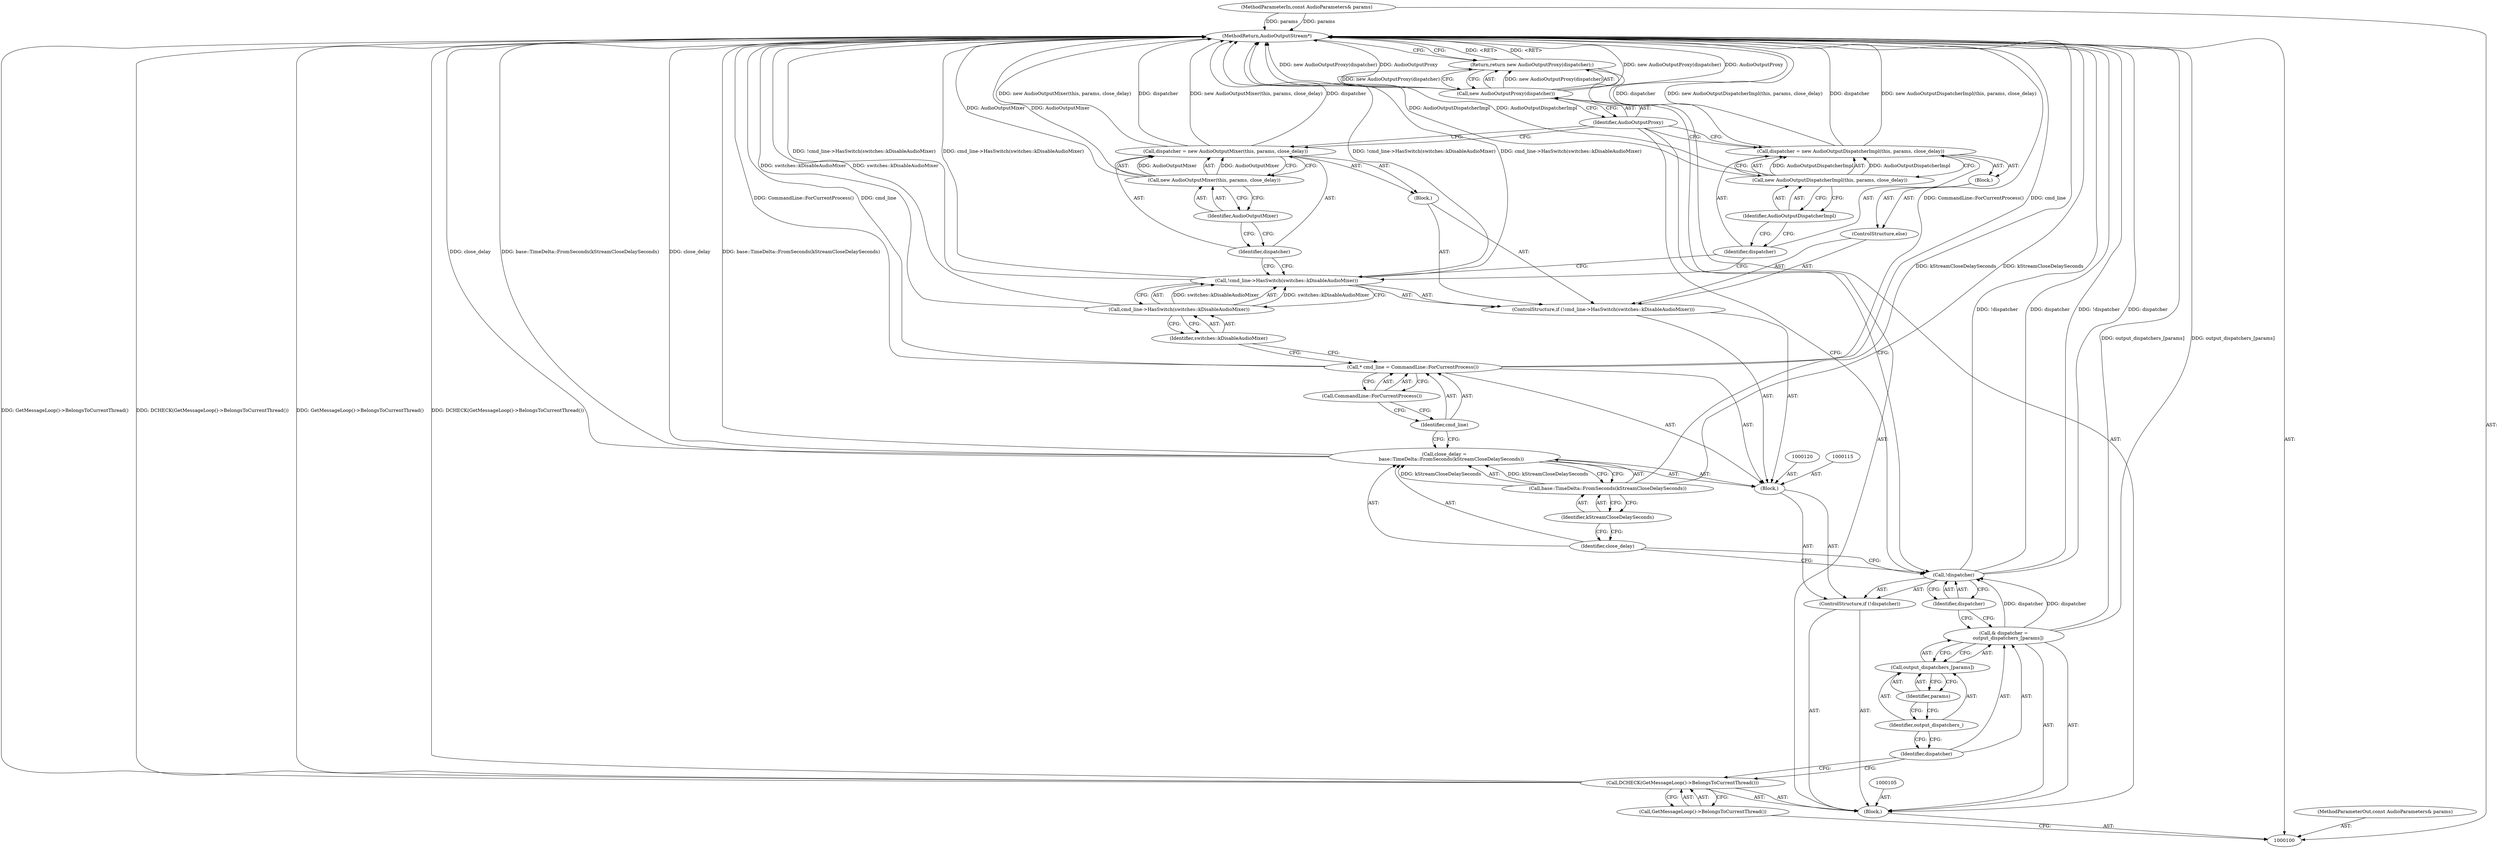 digraph "1_Chrome_87190165c55bcf3eecd8824dd8d083f5e3236552" {
"1000142" [label="(MethodReturn,AudioOutputStream*)"];
"1000121" [label="(Call,* cmd_line = CommandLine::ForCurrentProcess())"];
"1000122" [label="(Identifier,cmd_line)"];
"1000123" [label="(Call,CommandLine::ForCurrentProcess())"];
"1000114" [label="(Block,)"];
"1000127" [label="(Identifier,switches::kDisableAudioMixer)"];
"1000124" [label="(ControlStructure,if (!cmd_line->HasSwitch(switches::kDisableAudioMixer)))"];
"1000128" [label="(Block,)"];
"1000125" [label="(Call,!cmd_line->HasSwitch(switches::kDisableAudioMixer))"];
"1000126" [label="(Call,cmd_line->HasSwitch(switches::kDisableAudioMixer))"];
"1000131" [label="(Call,new AudioOutputMixer(this, params, close_delay))"];
"1000132" [label="(Identifier,AudioOutputMixer)"];
"1000129" [label="(Call,dispatcher = new AudioOutputMixer(this, params, close_delay))"];
"1000130" [label="(Identifier,dispatcher)"];
"1000133" [label="(ControlStructure,else)"];
"1000134" [label="(Block,)"];
"1000137" [label="(Call,new AudioOutputDispatcherImpl(this, params, close_delay))"];
"1000138" [label="(Identifier,AudioOutputDispatcherImpl)"];
"1000135" [label="(Call,dispatcher = new AudioOutputDispatcherImpl(this, params, close_delay))"];
"1000136" [label="(Identifier,dispatcher)"];
"1000102" [label="(Block,)"];
"1000101" [label="(MethodParameterIn,const AudioParameters& params)"];
"1000187" [label="(MethodParameterOut,const AudioParameters& params)"];
"1000141" [label="(Identifier,AudioOutputProxy)"];
"1000139" [label="(Return,return new AudioOutputProxy(dispatcher);)"];
"1000140" [label="(Call,new AudioOutputProxy(dispatcher))"];
"1000103" [label="(Call,DCHECK(GetMessageLoop()->BelongsToCurrentThread()))"];
"1000104" [label="(Call,GetMessageLoop()->BelongsToCurrentThread())"];
"1000106" [label="(Call,& dispatcher =\n      output_dispatchers_[params])"];
"1000107" [label="(Identifier,dispatcher)"];
"1000110" [label="(Identifier,params)"];
"1000108" [label="(Call,output_dispatchers_[params])"];
"1000109" [label="(Identifier,output_dispatchers_)"];
"1000111" [label="(ControlStructure,if (!dispatcher))"];
"1000112" [label="(Call,!dispatcher)"];
"1000113" [label="(Identifier,dispatcher)"];
"1000116" [label="(Call,close_delay =\n         base::TimeDelta::FromSeconds(kStreamCloseDelaySeconds))"];
"1000117" [label="(Identifier,close_delay)"];
"1000119" [label="(Identifier,kStreamCloseDelaySeconds)"];
"1000118" [label="(Call,base::TimeDelta::FromSeconds(kStreamCloseDelaySeconds))"];
"1000142" -> "1000100"  [label="AST: "];
"1000142" -> "1000139"  [label="CFG: "];
"1000139" -> "1000142"  [label="DDG: <RET>"];
"1000116" -> "1000142"  [label="DDG: close_delay"];
"1000116" -> "1000142"  [label="DDG: base::TimeDelta::FromSeconds(kStreamCloseDelaySeconds)"];
"1000125" -> "1000142"  [label="DDG: !cmd_line->HasSwitch(switches::kDisableAudioMixer)"];
"1000125" -> "1000142"  [label="DDG: cmd_line->HasSwitch(switches::kDisableAudioMixer)"];
"1000106" -> "1000142"  [label="DDG: output_dispatchers_[params]"];
"1000103" -> "1000142"  [label="DDG: GetMessageLoop()->BelongsToCurrentThread()"];
"1000103" -> "1000142"  [label="DDG: DCHECK(GetMessageLoop()->BelongsToCurrentThread())"];
"1000140" -> "1000142"  [label="DDG: new AudioOutputProxy(dispatcher)"];
"1000140" -> "1000142"  [label="DDG: AudioOutputProxy"];
"1000126" -> "1000142"  [label="DDG: switches::kDisableAudioMixer"];
"1000112" -> "1000142"  [label="DDG: !dispatcher"];
"1000112" -> "1000142"  [label="DDG: dispatcher"];
"1000137" -> "1000142"  [label="DDG: AudioOutputDispatcherImpl"];
"1000118" -> "1000142"  [label="DDG: kStreamCloseDelaySeconds"];
"1000129" -> "1000142"  [label="DDG: new AudioOutputMixer(this, params, close_delay)"];
"1000129" -> "1000142"  [label="DDG: dispatcher"];
"1000121" -> "1000142"  [label="DDG: CommandLine::ForCurrentProcess()"];
"1000121" -> "1000142"  [label="DDG: cmd_line"];
"1000131" -> "1000142"  [label="DDG: AudioOutputMixer"];
"1000101" -> "1000142"  [label="DDG: params"];
"1000135" -> "1000142"  [label="DDG: dispatcher"];
"1000135" -> "1000142"  [label="DDG: new AudioOutputDispatcherImpl(this, params, close_delay)"];
"1000121" -> "1000114"  [label="AST: "];
"1000121" -> "1000123"  [label="CFG: "];
"1000122" -> "1000121"  [label="AST: "];
"1000123" -> "1000121"  [label="AST: "];
"1000127" -> "1000121"  [label="CFG: "];
"1000121" -> "1000142"  [label="DDG: CommandLine::ForCurrentProcess()"];
"1000121" -> "1000142"  [label="DDG: cmd_line"];
"1000122" -> "1000121"  [label="AST: "];
"1000122" -> "1000116"  [label="CFG: "];
"1000123" -> "1000122"  [label="CFG: "];
"1000123" -> "1000121"  [label="AST: "];
"1000123" -> "1000122"  [label="CFG: "];
"1000121" -> "1000123"  [label="CFG: "];
"1000114" -> "1000111"  [label="AST: "];
"1000115" -> "1000114"  [label="AST: "];
"1000116" -> "1000114"  [label="AST: "];
"1000120" -> "1000114"  [label="AST: "];
"1000121" -> "1000114"  [label="AST: "];
"1000124" -> "1000114"  [label="AST: "];
"1000127" -> "1000126"  [label="AST: "];
"1000127" -> "1000121"  [label="CFG: "];
"1000126" -> "1000127"  [label="CFG: "];
"1000124" -> "1000114"  [label="AST: "];
"1000125" -> "1000124"  [label="AST: "];
"1000128" -> "1000124"  [label="AST: "];
"1000133" -> "1000124"  [label="AST: "];
"1000128" -> "1000124"  [label="AST: "];
"1000129" -> "1000128"  [label="AST: "];
"1000125" -> "1000124"  [label="AST: "];
"1000125" -> "1000126"  [label="CFG: "];
"1000126" -> "1000125"  [label="AST: "];
"1000130" -> "1000125"  [label="CFG: "];
"1000136" -> "1000125"  [label="CFG: "];
"1000125" -> "1000142"  [label="DDG: !cmd_line->HasSwitch(switches::kDisableAudioMixer)"];
"1000125" -> "1000142"  [label="DDG: cmd_line->HasSwitch(switches::kDisableAudioMixer)"];
"1000126" -> "1000125"  [label="DDG: switches::kDisableAudioMixer"];
"1000126" -> "1000125"  [label="AST: "];
"1000126" -> "1000127"  [label="CFG: "];
"1000127" -> "1000126"  [label="AST: "];
"1000125" -> "1000126"  [label="CFG: "];
"1000126" -> "1000142"  [label="DDG: switches::kDisableAudioMixer"];
"1000126" -> "1000125"  [label="DDG: switches::kDisableAudioMixer"];
"1000131" -> "1000129"  [label="AST: "];
"1000131" -> "1000132"  [label="CFG: "];
"1000132" -> "1000131"  [label="AST: "];
"1000129" -> "1000131"  [label="CFG: "];
"1000131" -> "1000142"  [label="DDG: AudioOutputMixer"];
"1000131" -> "1000129"  [label="DDG: AudioOutputMixer"];
"1000132" -> "1000131"  [label="AST: "];
"1000132" -> "1000130"  [label="CFG: "];
"1000131" -> "1000132"  [label="CFG: "];
"1000129" -> "1000128"  [label="AST: "];
"1000129" -> "1000131"  [label="CFG: "];
"1000130" -> "1000129"  [label="AST: "];
"1000131" -> "1000129"  [label="AST: "];
"1000141" -> "1000129"  [label="CFG: "];
"1000129" -> "1000142"  [label="DDG: new AudioOutputMixer(this, params, close_delay)"];
"1000129" -> "1000142"  [label="DDG: dispatcher"];
"1000131" -> "1000129"  [label="DDG: AudioOutputMixer"];
"1000130" -> "1000129"  [label="AST: "];
"1000130" -> "1000125"  [label="CFG: "];
"1000132" -> "1000130"  [label="CFG: "];
"1000133" -> "1000124"  [label="AST: "];
"1000134" -> "1000133"  [label="AST: "];
"1000134" -> "1000133"  [label="AST: "];
"1000135" -> "1000134"  [label="AST: "];
"1000137" -> "1000135"  [label="AST: "];
"1000137" -> "1000138"  [label="CFG: "];
"1000138" -> "1000137"  [label="AST: "];
"1000135" -> "1000137"  [label="CFG: "];
"1000137" -> "1000142"  [label="DDG: AudioOutputDispatcherImpl"];
"1000137" -> "1000135"  [label="DDG: AudioOutputDispatcherImpl"];
"1000138" -> "1000137"  [label="AST: "];
"1000138" -> "1000136"  [label="CFG: "];
"1000137" -> "1000138"  [label="CFG: "];
"1000135" -> "1000134"  [label="AST: "];
"1000135" -> "1000137"  [label="CFG: "];
"1000136" -> "1000135"  [label="AST: "];
"1000137" -> "1000135"  [label="AST: "];
"1000141" -> "1000135"  [label="CFG: "];
"1000135" -> "1000142"  [label="DDG: dispatcher"];
"1000135" -> "1000142"  [label="DDG: new AudioOutputDispatcherImpl(this, params, close_delay)"];
"1000137" -> "1000135"  [label="DDG: AudioOutputDispatcherImpl"];
"1000136" -> "1000135"  [label="AST: "];
"1000136" -> "1000125"  [label="CFG: "];
"1000138" -> "1000136"  [label="CFG: "];
"1000102" -> "1000100"  [label="AST: "];
"1000103" -> "1000102"  [label="AST: "];
"1000105" -> "1000102"  [label="AST: "];
"1000106" -> "1000102"  [label="AST: "];
"1000111" -> "1000102"  [label="AST: "];
"1000139" -> "1000102"  [label="AST: "];
"1000101" -> "1000100"  [label="AST: "];
"1000101" -> "1000142"  [label="DDG: params"];
"1000187" -> "1000100"  [label="AST: "];
"1000141" -> "1000140"  [label="AST: "];
"1000141" -> "1000129"  [label="CFG: "];
"1000141" -> "1000135"  [label="CFG: "];
"1000141" -> "1000112"  [label="CFG: "];
"1000140" -> "1000141"  [label="CFG: "];
"1000139" -> "1000102"  [label="AST: "];
"1000139" -> "1000140"  [label="CFG: "];
"1000140" -> "1000139"  [label="AST: "];
"1000142" -> "1000139"  [label="CFG: "];
"1000139" -> "1000142"  [label="DDG: <RET>"];
"1000140" -> "1000139"  [label="DDG: new AudioOutputProxy(dispatcher)"];
"1000140" -> "1000139"  [label="AST: "];
"1000140" -> "1000141"  [label="CFG: "];
"1000141" -> "1000140"  [label="AST: "];
"1000139" -> "1000140"  [label="CFG: "];
"1000140" -> "1000142"  [label="DDG: new AudioOutputProxy(dispatcher)"];
"1000140" -> "1000142"  [label="DDG: AudioOutputProxy"];
"1000140" -> "1000139"  [label="DDG: new AudioOutputProxy(dispatcher)"];
"1000103" -> "1000102"  [label="AST: "];
"1000103" -> "1000104"  [label="CFG: "];
"1000104" -> "1000103"  [label="AST: "];
"1000107" -> "1000103"  [label="CFG: "];
"1000103" -> "1000142"  [label="DDG: GetMessageLoop()->BelongsToCurrentThread()"];
"1000103" -> "1000142"  [label="DDG: DCHECK(GetMessageLoop()->BelongsToCurrentThread())"];
"1000104" -> "1000103"  [label="AST: "];
"1000104" -> "1000100"  [label="CFG: "];
"1000103" -> "1000104"  [label="CFG: "];
"1000106" -> "1000102"  [label="AST: "];
"1000106" -> "1000108"  [label="CFG: "];
"1000107" -> "1000106"  [label="AST: "];
"1000108" -> "1000106"  [label="AST: "];
"1000113" -> "1000106"  [label="CFG: "];
"1000106" -> "1000142"  [label="DDG: output_dispatchers_[params]"];
"1000106" -> "1000112"  [label="DDG: dispatcher"];
"1000107" -> "1000106"  [label="AST: "];
"1000107" -> "1000103"  [label="CFG: "];
"1000109" -> "1000107"  [label="CFG: "];
"1000110" -> "1000108"  [label="AST: "];
"1000110" -> "1000109"  [label="CFG: "];
"1000108" -> "1000110"  [label="CFG: "];
"1000108" -> "1000106"  [label="AST: "];
"1000108" -> "1000110"  [label="CFG: "];
"1000109" -> "1000108"  [label="AST: "];
"1000110" -> "1000108"  [label="AST: "];
"1000106" -> "1000108"  [label="CFG: "];
"1000109" -> "1000108"  [label="AST: "];
"1000109" -> "1000107"  [label="CFG: "];
"1000110" -> "1000109"  [label="CFG: "];
"1000111" -> "1000102"  [label="AST: "];
"1000112" -> "1000111"  [label="AST: "];
"1000114" -> "1000111"  [label="AST: "];
"1000112" -> "1000111"  [label="AST: "];
"1000112" -> "1000113"  [label="CFG: "];
"1000113" -> "1000112"  [label="AST: "];
"1000117" -> "1000112"  [label="CFG: "];
"1000141" -> "1000112"  [label="CFG: "];
"1000112" -> "1000142"  [label="DDG: !dispatcher"];
"1000112" -> "1000142"  [label="DDG: dispatcher"];
"1000106" -> "1000112"  [label="DDG: dispatcher"];
"1000113" -> "1000112"  [label="AST: "];
"1000113" -> "1000106"  [label="CFG: "];
"1000112" -> "1000113"  [label="CFG: "];
"1000116" -> "1000114"  [label="AST: "];
"1000116" -> "1000118"  [label="CFG: "];
"1000117" -> "1000116"  [label="AST: "];
"1000118" -> "1000116"  [label="AST: "];
"1000122" -> "1000116"  [label="CFG: "];
"1000116" -> "1000142"  [label="DDG: close_delay"];
"1000116" -> "1000142"  [label="DDG: base::TimeDelta::FromSeconds(kStreamCloseDelaySeconds)"];
"1000118" -> "1000116"  [label="DDG: kStreamCloseDelaySeconds"];
"1000117" -> "1000116"  [label="AST: "];
"1000117" -> "1000112"  [label="CFG: "];
"1000119" -> "1000117"  [label="CFG: "];
"1000119" -> "1000118"  [label="AST: "];
"1000119" -> "1000117"  [label="CFG: "];
"1000118" -> "1000119"  [label="CFG: "];
"1000118" -> "1000116"  [label="AST: "];
"1000118" -> "1000119"  [label="CFG: "];
"1000119" -> "1000118"  [label="AST: "];
"1000116" -> "1000118"  [label="CFG: "];
"1000118" -> "1000142"  [label="DDG: kStreamCloseDelaySeconds"];
"1000118" -> "1000116"  [label="DDG: kStreamCloseDelaySeconds"];
}
